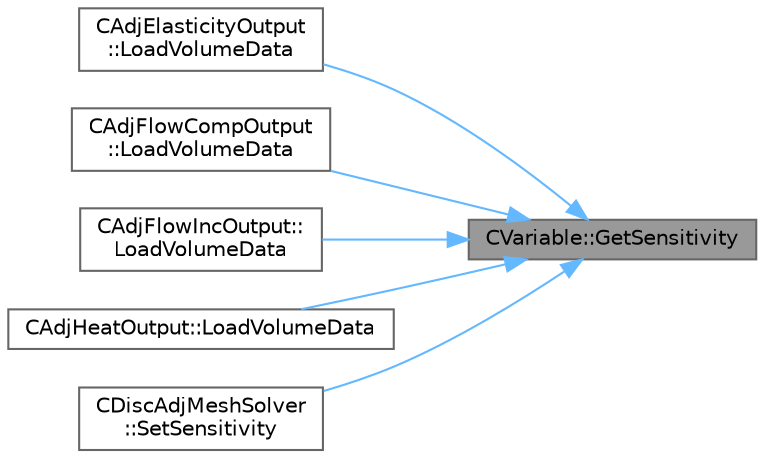 digraph "CVariable::GetSensitivity"
{
 // LATEX_PDF_SIZE
  bgcolor="transparent";
  edge [fontname=Helvetica,fontsize=10,labelfontname=Helvetica,labelfontsize=10];
  node [fontname=Helvetica,fontsize=10,shape=box,height=0.2,width=0.4];
  rankdir="RL";
  Node1 [id="Node000001",label="CVariable::GetSensitivity",height=0.2,width=0.4,color="gray40", fillcolor="grey60", style="filled", fontcolor="black",tooltip="Get the Sensitivity at the node."];
  Node1 -> Node2 [id="edge1_Node000001_Node000002",dir="back",color="steelblue1",style="solid",tooltip=" "];
  Node2 [id="Node000002",label="CAdjElasticityOutput\l::LoadVolumeData",height=0.2,width=0.4,color="grey40", fillcolor="white", style="filled",URL="$classCAdjElasticityOutput.html#adbddd1f4a0a52e6c2e6d31ab84861c96",tooltip="Set the values of the volume output fields for a point."];
  Node1 -> Node3 [id="edge2_Node000001_Node000003",dir="back",color="steelblue1",style="solid",tooltip=" "];
  Node3 [id="Node000003",label="CAdjFlowCompOutput\l::LoadVolumeData",height=0.2,width=0.4,color="grey40", fillcolor="white", style="filled",URL="$classCAdjFlowCompOutput.html#af9dae5d732938078bdea138bde373293",tooltip="Set the values of the volume output fields for a point."];
  Node1 -> Node4 [id="edge3_Node000001_Node000004",dir="back",color="steelblue1",style="solid",tooltip=" "];
  Node4 [id="Node000004",label="CAdjFlowIncOutput::\lLoadVolumeData",height=0.2,width=0.4,color="grey40", fillcolor="white", style="filled",URL="$classCAdjFlowIncOutput.html#ab5f6dd5188bd1d48f03b17c550d98898",tooltip="Set the values of the volume output fields for a point."];
  Node1 -> Node5 [id="edge4_Node000001_Node000005",dir="back",color="steelblue1",style="solid",tooltip=" "];
  Node5 [id="Node000005",label="CAdjHeatOutput::LoadVolumeData",height=0.2,width=0.4,color="grey40", fillcolor="white", style="filled",URL="$classCAdjHeatOutput.html#a9b64b0f5e1efdcf6c8b9cf88bd6be0ee",tooltip="Set the values of the volume output fields for a point."];
  Node1 -> Node6 [id="edge5_Node000001_Node000006",dir="back",color="steelblue1",style="solid",tooltip=" "];
  Node6 [id="Node000006",label="CDiscAdjMeshSolver\l::SetSensitivity",height=0.2,width=0.4,color="grey40", fillcolor="white", style="filled",URL="$classCDiscAdjMeshSolver.html#aebbe0bcb0b07daa76d7ea6851125696e",tooltip="Extract and set the geometrical sensitivity."];
}
